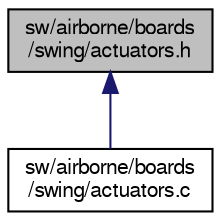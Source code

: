 digraph "sw/airborne/boards/swing/actuators.h"
{
  edge [fontname="FreeSans",fontsize="10",labelfontname="FreeSans",labelfontsize="10"];
  node [fontname="FreeSans",fontsize="10",shape=record];
  Node1 [label="sw/airborne/boards\l/swing/actuators.h",height=0.2,width=0.4,color="black", fillcolor="grey75", style="filled", fontcolor="black"];
  Node1 -> Node2 [dir="back",color="midnightblue",fontsize="10",style="solid",fontname="FreeSans"];
  Node2 [label="sw/airborne/boards\l/swing/actuators.c",height=0.2,width=0.4,color="black", fillcolor="white", style="filled",URL="$boards_2swing_2actuators_8c.html",tooltip="Actuator driver for the swing. "];
}
